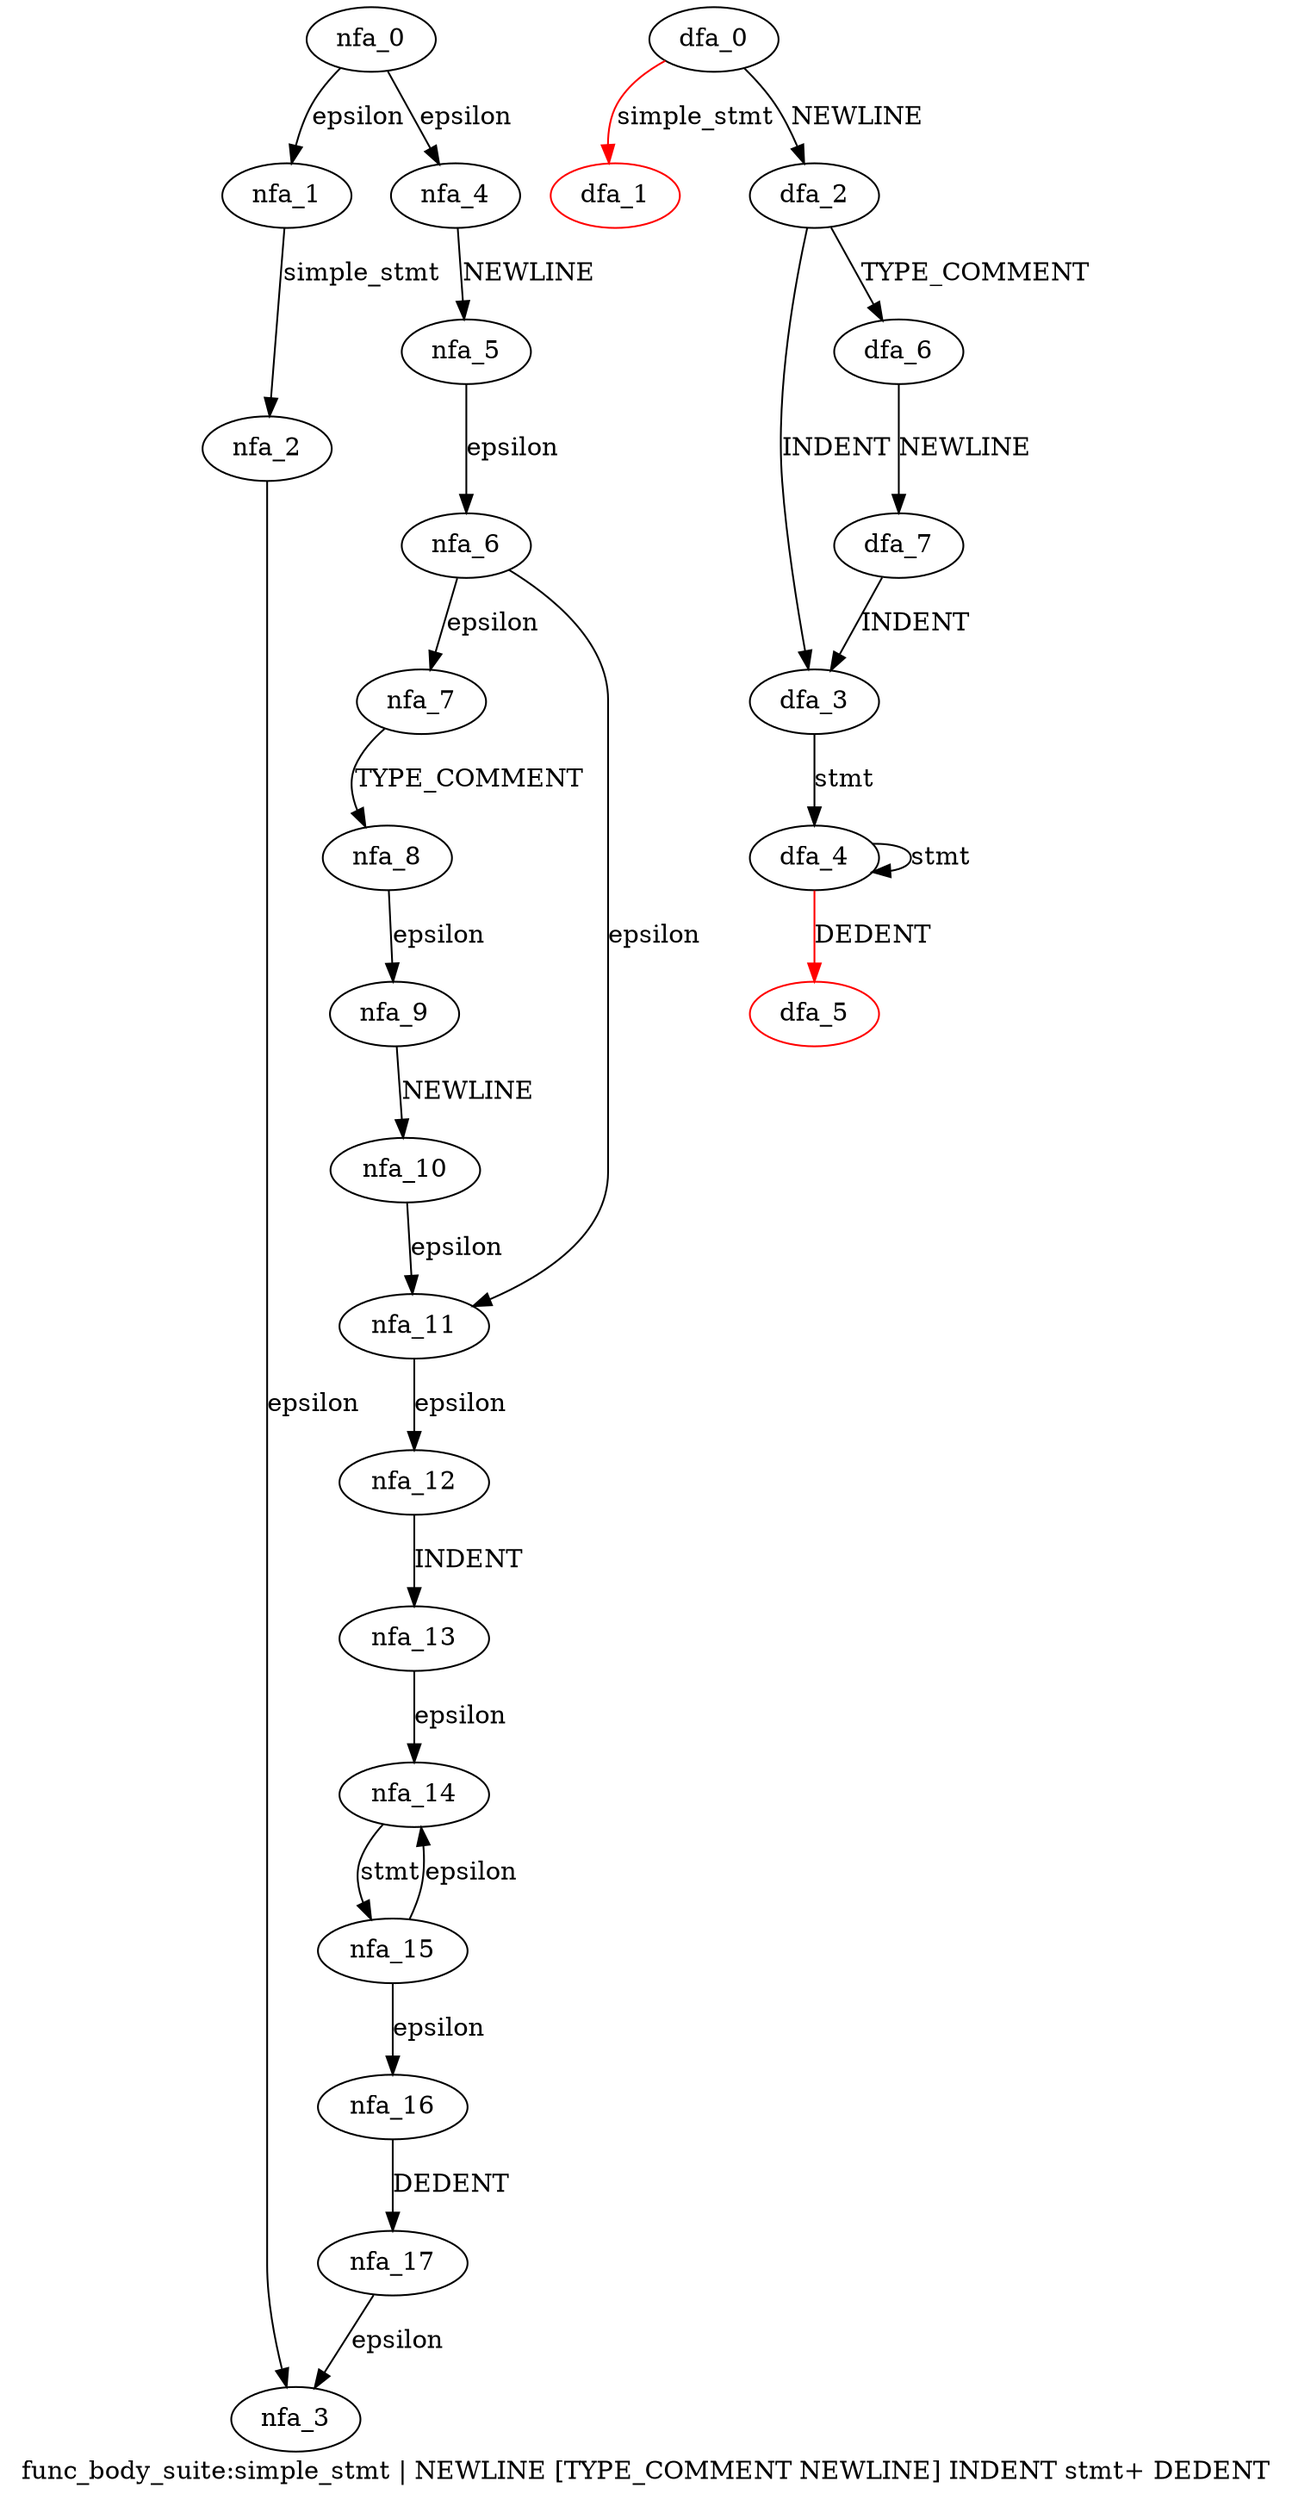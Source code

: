 digraph func_body_suite {
 graph[label="func_body_suite:simple_stmt | NEWLINE [TYPE_COMMENT NEWLINE] INDENT stmt+ DEDENT"]
 subgraph func_body_suite_nfa {
  nfa_0->nfa_1[label="epsilon"]
  nfa_1->nfa_2[label="simple_stmt"]
  nfa_2->nfa_3[label="epsilon"]
  nfa_0->nfa_4[label="epsilon"]
  nfa_4->nfa_5[label="NEWLINE"]
  nfa_5->nfa_6[label="epsilon"]
  nfa_6->nfa_7[label="epsilon"]
  nfa_7->nfa_8[label="TYPE_COMMENT"]
  nfa_8->nfa_9[label="epsilon"]
  nfa_9->nfa_10[label="NEWLINE"]
  nfa_10->nfa_11[label="epsilon"]
  nfa_11->nfa_12[label="epsilon"]
  nfa_12->nfa_13[label="INDENT"]
  nfa_13->nfa_14[label="epsilon"]
  nfa_14->nfa_15[label="stmt"]
  nfa_15->nfa_14[label="epsilon"]
  nfa_15->nfa_16[label="epsilon"]
  nfa_16->nfa_17[label="DEDENT"]
  nfa_17->nfa_3[label="epsilon"]
  nfa_6->nfa_11[label="epsilon"]
  }
 subgraph func_body_suite_dfa {
  dfa_0->dfa_1[label="simple_stmt",color=red]
  dfa_0->dfa_2[label="NEWLINE"]
  dfa_2->dfa_3[label="INDENT"]
  dfa_3->dfa_4[label="stmt"]
  dfa_4->dfa_4[label="stmt"]
  dfa_4->dfa_5[label="DEDENT",color=red]
  dfa_2->dfa_6[label="TYPE_COMMENT"]
  dfa_6->dfa_7[label="NEWLINE"]
  dfa_7->dfa_3[label="INDENT"]
  dfa_1[color=red]
  dfa_5[color=red]
  }
}
